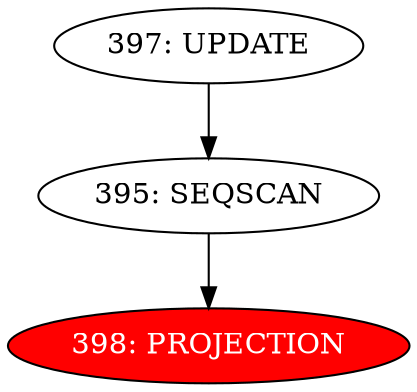 digraph name {
395 [label="395: SEQSCAN" ];
395 -> 398;
398 [label="398: PROJECTION" fontcolor="white" style="filled" fillcolor="red"];
397 [label="397: UPDATE" ];
397 -> 395;

}

